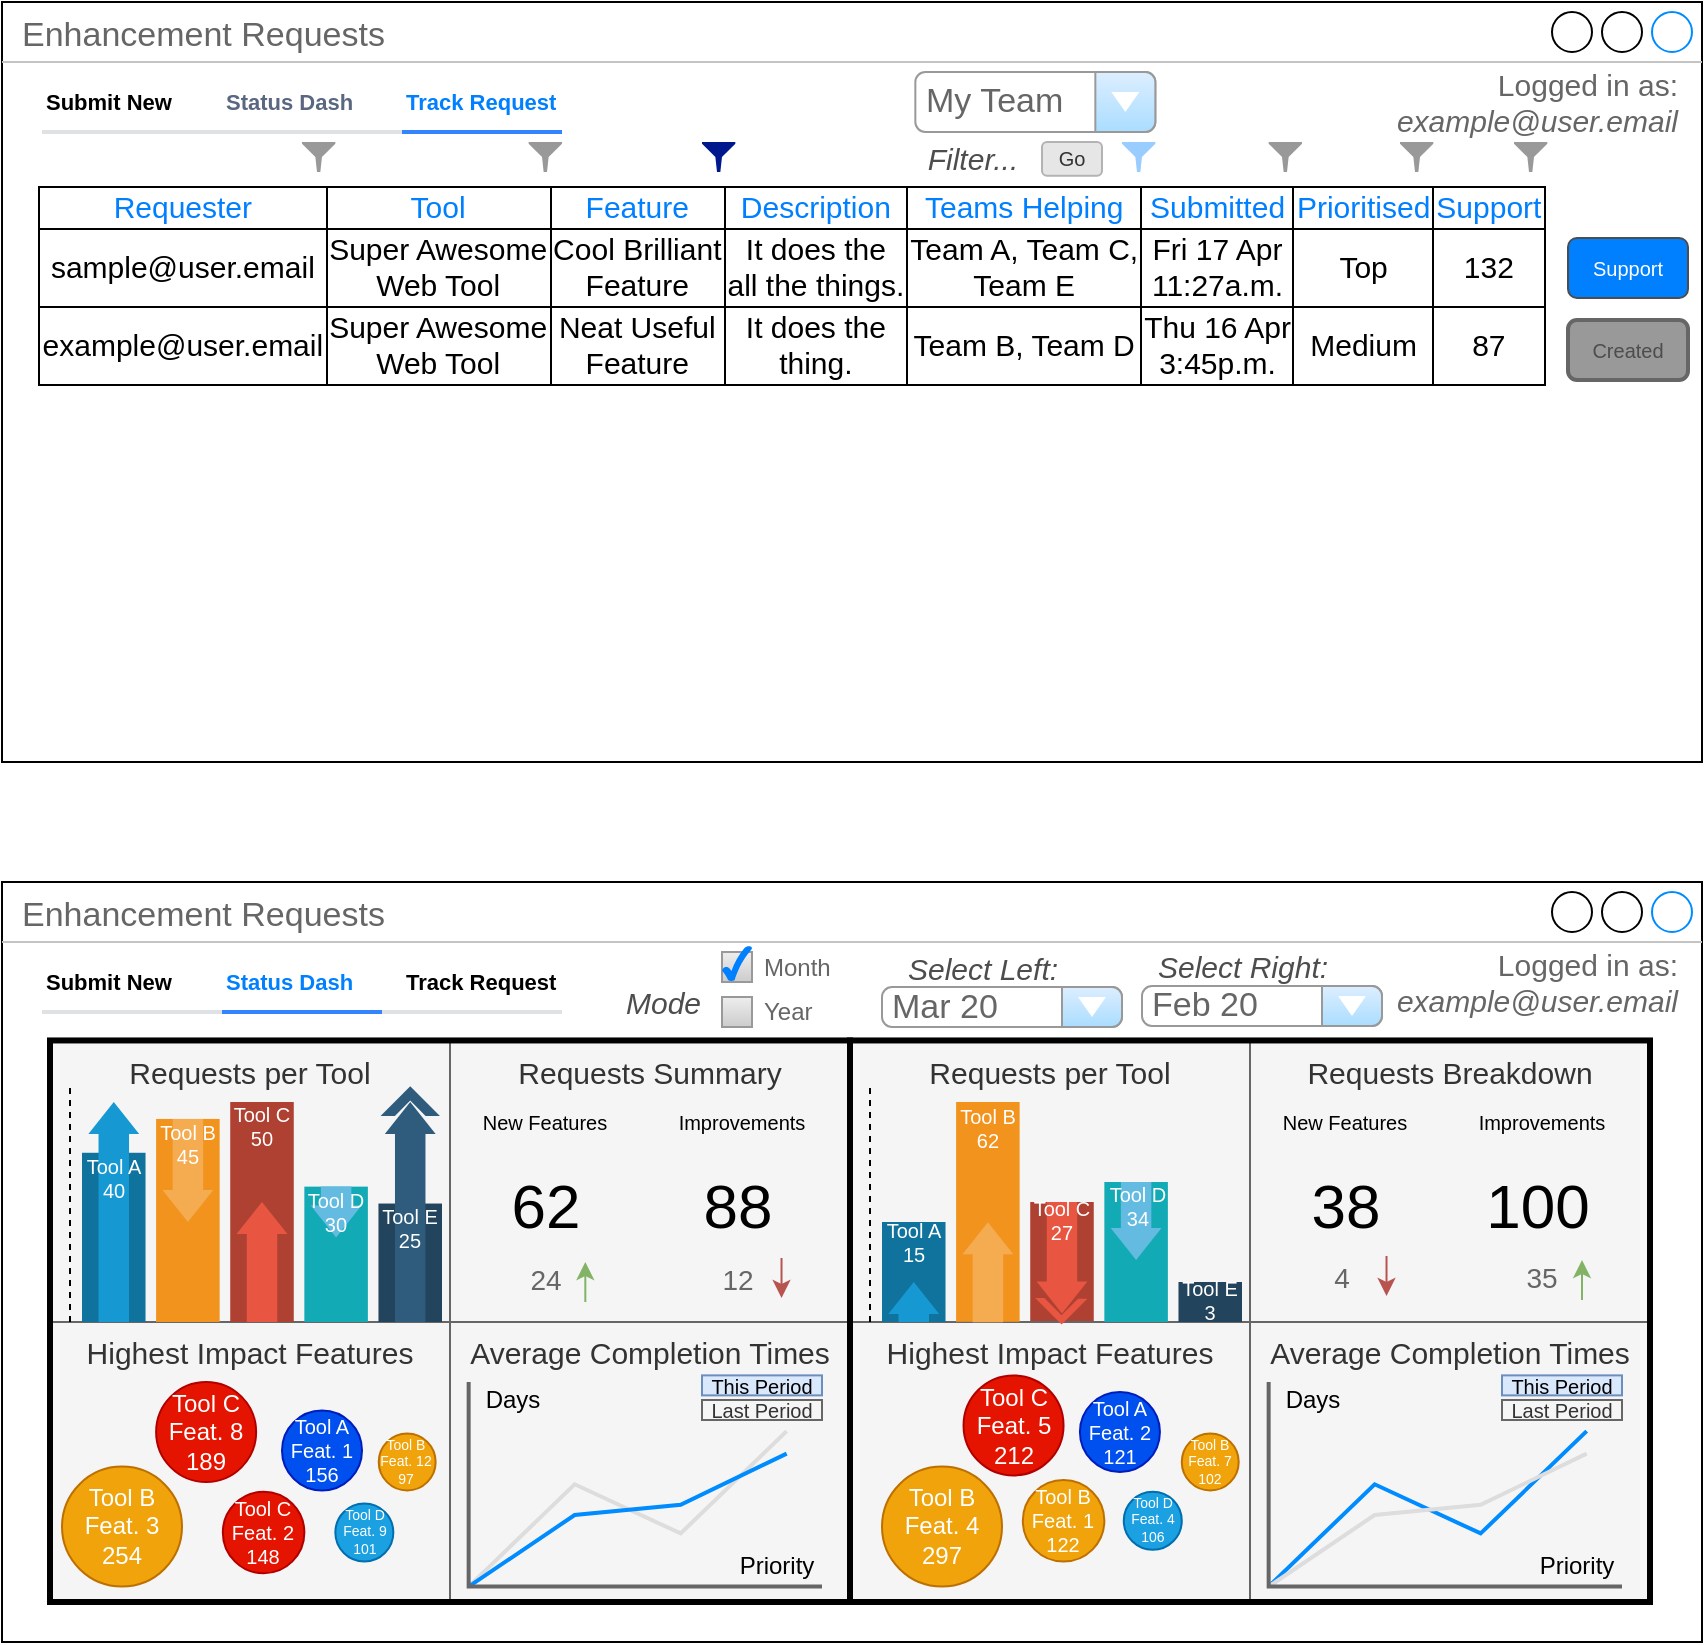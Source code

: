 <mxfile version="12.9.13" type="device"><diagram id="G9q-zbery6Dvb_xGgxwn" name="Page-1"><mxGraphModel dx="983" dy="593" grid="1" gridSize="10" guides="1" tooltips="1" connect="1" arrows="1" fold="1" page="1" pageScale="1" pageWidth="827" pageHeight="1169" math="0" shadow="0"><root><mxCell id="0"/><mxCell id="1" parent="0"/><mxCell id="YO9Fn9JEx2iIr1cGHpZG-30" value="Enhancement Requests" style="strokeWidth=1;shadow=0;dashed=0;align=center;html=1;shape=mxgraph.mockup.containers.window;align=left;verticalAlign=top;spacingLeft=8;strokeColor2=#008cff;strokeColor3=#c4c4c4;fontColor=#666666;mainText=;fontSize=17;labelBackgroundColor=none;" vertex="1" parent="1"><mxGeometry y="440" width="850" height="380" as="geometry"/></mxCell><mxCell id="YO9Fn9JEx2iIr1cGHpZG-127" value="Requests per Tool" style="rounded=0;whiteSpace=wrap;html=1;strokeColor=#666666;fillColor=#f5f5f5;fontSize=15;fontColor=#333333;align=center;verticalAlign=top;" vertex="1" parent="1"><mxGeometry x="424" y="520" width="200" height="140" as="geometry"/></mxCell><mxCell id="YO9Fn9JEx2iIr1cGHpZG-178" value="" style="group" vertex="1" connectable="0" parent="1"><mxGeometry x="514.12" y="600" width="31.76" height="60" as="geometry"/></mxCell><mxCell id="YO9Fn9JEx2iIr1cGHpZG-138" value="" style="fillColor=#AE4132;strokeColor=none;fontSize=15;fontColor=#000000;align=center;" vertex="1" parent="YO9Fn9JEx2iIr1cGHpZG-178"><mxGeometry width="31.76" height="60" as="geometry"/></mxCell><mxCell id="YO9Fn9JEx2iIr1cGHpZG-139" value="" style="shape=mxgraph.arrows2.arrow;dy=0.4;dx=16;notch=0;direction=north;fillColor=#E85642;strokeColor=none;rotation=-180;" vertex="1" parent="YO9Fn9JEx2iIr1cGHpZG-178"><mxGeometry x="3.172" width="25.406" height="55.805" as="geometry"/></mxCell><mxCell id="YO9Fn9JEx2iIr1cGHpZG-140" value="Tool C&lt;br&gt;27" style="text;html=1;align=center;verticalAlign=middle;whiteSpace=wrap;fontColor=#FFFFFF;fontSize=10;" vertex="1" parent="YO9Fn9JEx2iIr1cGHpZG-178"><mxGeometry y="4.753" width="31.76" height="9.231" as="geometry"/></mxCell><mxCell id="YO9Fn9JEx2iIr1cGHpZG-1" value="Enhancement Requests" style="strokeWidth=1;shadow=0;dashed=0;align=center;html=1;shape=mxgraph.mockup.containers.window;align=left;verticalAlign=top;spacingLeft=8;strokeColor2=#008cff;strokeColor3=#c4c4c4;fontColor=#666666;mainText=;fontSize=17;labelBackgroundColor=none;" vertex="1" parent="1"><mxGeometry width="850" height="380" as="geometry"/></mxCell><mxCell id="YO9Fn9JEx2iIr1cGHpZG-4" value="Submit New" style="html=1;fillColor=none;strokeColor=none;fontSize=11;align=left;fontColor=#000000;fontStyle=1;whiteSpace=wrap" vertex="1" parent="1"><mxGeometry x="20" y="40" width="70" height="20" as="geometry"/></mxCell><mxCell id="YO9Fn9JEx2iIr1cGHpZG-5" value="Status Dash" style="html=1;fillColor=none;strokeColor=none;fontSize=11;align=left;fontColor=#596780;fontStyle=1;whiteSpace=wrap" vertex="1" parent="1"><mxGeometry x="110" y="40" width="70" height="20" as="geometry"/></mxCell><mxCell id="YO9Fn9JEx2iIr1cGHpZG-6" value="Track Request" style="html=1;fillColor=none;strokeColor=none;fontSize=11;align=left;fontColor=#007FFF;fontStyle=1;whiteSpace=wrap" vertex="1" parent="1"><mxGeometry x="200" y="40" width="80" height="20" as="geometry"/></mxCell><mxCell id="YO9Fn9JEx2iIr1cGHpZG-8" value="" style="shape=line;strokeWidth=2;html=1;strokeColor=#DFE1E5;resizeWidth=1" vertex="1" parent="1"><mxGeometry x="20" y="60" width="260" height="10" as="geometry"/></mxCell><mxCell id="YO9Fn9JEx2iIr1cGHpZG-9" value="" style="shape=line;strokeWidth=2;html=1;strokeColor=#3384FF;resizeWidth=1" vertex="1" parent="1"><mxGeometry x="200" y="60" width="80" height="10" as="geometry"/></mxCell><mxCell id="YO9Fn9JEx2iIr1cGHpZG-11" value="&lt;p style=&quot;line-height: 100% ; font-size: 15px&quot;&gt;&lt;/p&gt;&lt;table border=&quot;1&quot; style=&quot;border: 1px solid rgb(0 , 0 , 0) ; border-collapse: collapse ; font-size: 15px&quot;&gt;&lt;tbody style=&quot;font-size: 15px&quot;&gt;&lt;tr style=&quot;font-size: 15px&quot;&gt;&lt;td style=&quot;font-size: 15px&quot;&gt;Requester&lt;/td&gt;&lt;td style=&quot;font-size: 15px&quot;&gt;Tool&lt;/td&gt;&lt;td style=&quot;font-size: 15px&quot;&gt;Feature&lt;/td&gt;&lt;td style=&quot;font-size: 15px&quot;&gt;Description&lt;/td&gt;&lt;td style=&quot;font-size: 15px&quot;&gt;Teams Helping&lt;/td&gt;&lt;td style=&quot;font-size: 15px&quot;&gt;Submitted&lt;/td&gt;&lt;td style=&quot;font-size: 15px&quot;&gt;Prioritised&lt;/td&gt;&lt;td&gt;Support&lt;/td&gt;&lt;/tr&gt;&lt;tr style=&quot;font-size: 15px&quot;&gt;&lt;td style=&quot;font-size: 15px&quot;&gt;&lt;font color=&quot;#000000&quot; style=&quot;font-size: 15px&quot;&gt;sample@user.email&lt;/font&gt;&lt;/td&gt;&lt;td style=&quot;font-size: 15px&quot;&gt;&lt;font color=&quot;#000000&quot; style=&quot;font-size: 15px&quot;&gt;Super Awesome&lt;br style=&quot;font-size: 15px&quot;&gt;Web Tool&lt;/font&gt;&lt;/td&gt;&lt;td style=&quot;font-size: 15px&quot;&gt;&lt;font color=&quot;#000000&quot; style=&quot;font-size: 15px&quot;&gt;Cool Brilliant&lt;br style=&quot;font-size: 15px&quot;&gt;Feature&lt;/font&gt;&lt;/td&gt;&lt;td style=&quot;font-size: 15px&quot;&gt;&lt;font color=&quot;#000000&quot; style=&quot;font-size: 15px&quot;&gt;It does the&lt;br style=&quot;font-size: 15px&quot;&gt;all the things.&lt;/font&gt;&lt;/td&gt;&lt;td style=&quot;font-size: 15px&quot;&gt;&lt;font color=&quot;#000000&quot; style=&quot;font-size: 15px&quot;&gt;Team A, Team C,&lt;br style=&quot;font-size: 15px&quot;&gt;Team E&lt;/font&gt;&lt;/td&gt;&lt;td style=&quot;font-size: 15px&quot;&gt;&lt;font color=&quot;#000000&quot; style=&quot;font-size: 15px&quot;&gt;Fri 17 Apr&lt;br style=&quot;font-size: 15px&quot;&gt;11:27a.m.&lt;/font&gt;&lt;/td&gt;&lt;td style=&quot;font-size: 15px&quot;&gt;&lt;font color=&quot;#000000&quot; style=&quot;font-size: 15px&quot;&gt;Top&lt;/font&gt;&lt;/td&gt;&lt;td&gt;&lt;font color=&quot;#000000&quot;&gt;132&lt;/font&gt;&lt;/td&gt;&lt;/tr&gt;&lt;tr&gt;&lt;td&gt;&lt;font color=&quot;#000000&quot;&gt;example@user.email&lt;/font&gt;&lt;/td&gt;&lt;td&gt;&lt;font color=&quot;#000000&quot;&gt;Super Awesome&lt;br&gt;Web Tool&lt;/font&gt;&lt;/td&gt;&lt;td&gt;&lt;font color=&quot;#000000&quot;&gt;Neat Useful&lt;br&gt;Feature&lt;/font&gt;&lt;/td&gt;&lt;td&gt;&lt;font color=&quot;#000000&quot;&gt;It does the&lt;br&gt;thing.&lt;/font&gt;&lt;/td&gt;&lt;td&gt;&lt;font color=&quot;#000000&quot;&gt;Team B, Team D&lt;/font&gt;&lt;/td&gt;&lt;td&gt;&lt;font color=&quot;#000000&quot;&gt;Thu 16 Apr&lt;br&gt;3:45p.m.&lt;/font&gt;&lt;/td&gt;&lt;td&gt;&lt;font color=&quot;#000000&quot;&gt;Medium&lt;/font&gt;&lt;/td&gt;&lt;td&gt;&lt;font color=&quot;#000000&quot;&gt;87&lt;/font&gt;&lt;/td&gt;&lt;/tr&gt;&lt;/tbody&gt;&lt;/table&gt;&lt;p style=&quot;font-size: 15px&quot;&gt;&lt;/p&gt;" style="text;html=1;strokeColor=none;fillColor=none;align=center;verticalAlign=top;whiteSpace=wrap;rounded=0;fontColor=#007FFF;spacing=2;fontSize=15;" vertex="1" parent="1"><mxGeometry x="10" y="70" width="770" height="150" as="geometry"/></mxCell><mxCell id="YO9Fn9JEx2iIr1cGHpZG-12" value="Support" style="rounded=1;html=1;shadow=0;dashed=0;whiteSpace=wrap;fontSize=10;fillColor=#007FFF;align=center;strokeColor=#4D4D4D;fontColor=#ffffff;" vertex="1" parent="1"><mxGeometry x="783" y="118" width="60" height="30" as="geometry"/></mxCell><mxCell id="YO9Fn9JEx2iIr1cGHpZG-13" value="Logged in as: &lt;i&gt;example@user.email&lt;/i&gt;" style="text;html=1;strokeColor=none;fillColor=none;align=right;verticalAlign=middle;whiteSpace=wrap;rounded=0;fontSize=15;fontColor=#666666;" vertex="1" parent="1"><mxGeometry x="650" y="40" width="190" height="20" as="geometry"/></mxCell><mxCell id="YO9Fn9JEx2iIr1cGHpZG-14" value="" style="aspect=fixed;pointerEvents=1;shadow=0;dashed=0;html=1;strokeColor=none;labelPosition=center;verticalLabelPosition=bottom;verticalAlign=top;align=center;fillColor=#00188D;shape=mxgraph.mscae.enterprise.filter;fontSize=15;fontColor=#666666;" vertex="1" parent="1"><mxGeometry x="350" y="70" width="16.67" height="15" as="geometry"/></mxCell><mxCell id="YO9Fn9JEx2iIr1cGHpZG-16" value="Created" style="rounded=1;html=1;shadow=0;dashed=0;whiteSpace=wrap;fontSize=10;fillColor=#999999;align=center;strokeColor=#666666;fontColor=#4D4D4D;strokeWidth=2;" vertex="1" parent="1"><mxGeometry x="783" y="159" width="60" height="30" as="geometry"/></mxCell><mxCell id="YO9Fn9JEx2iIr1cGHpZG-18" value="" style="aspect=fixed;pointerEvents=1;shadow=0;dashed=0;html=1;strokeColor=none;labelPosition=center;verticalLabelPosition=bottom;verticalAlign=top;align=center;fillColor=#999999;shape=mxgraph.mscae.enterprise.filter;fontSize=15;fontColor=#666666;" vertex="1" parent="1"><mxGeometry x="263.33" y="70" width="16.67" height="15" as="geometry"/></mxCell><mxCell id="YO9Fn9JEx2iIr1cGHpZG-19" value="" style="aspect=fixed;pointerEvents=1;shadow=0;dashed=0;html=1;strokeColor=none;labelPosition=center;verticalLabelPosition=bottom;verticalAlign=top;align=center;fillColor=#999999;shape=mxgraph.mscae.enterprise.filter;fontSize=15;fontColor=#666666;" vertex="1" parent="1"><mxGeometry x="150" y="70" width="16.67" height="15" as="geometry"/></mxCell><mxCell id="YO9Fn9JEx2iIr1cGHpZG-21" value="" style="aspect=fixed;pointerEvents=1;shadow=0;dashed=0;html=1;strokeColor=none;labelPosition=center;verticalLabelPosition=bottom;verticalAlign=top;align=center;fillColor=#99CCFF;shape=mxgraph.mscae.enterprise.filter;fontSize=15;fontColor=#666666;" vertex="1" parent="1"><mxGeometry x="560" y="70" width="16.67" height="15" as="geometry"/></mxCell><mxCell id="YO9Fn9JEx2iIr1cGHpZG-22" value="" style="aspect=fixed;pointerEvents=1;shadow=0;dashed=0;html=1;strokeColor=none;labelPosition=center;verticalLabelPosition=bottom;verticalAlign=top;align=center;fillColor=#999999;shape=mxgraph.mscae.enterprise.filter;fontSize=15;fontColor=#666666;" vertex="1" parent="1"><mxGeometry x="633.33" y="70" width="16.67" height="15" as="geometry"/></mxCell><mxCell id="YO9Fn9JEx2iIr1cGHpZG-23" value="" style="aspect=fixed;pointerEvents=1;shadow=0;dashed=0;html=1;strokeColor=none;labelPosition=center;verticalLabelPosition=bottom;verticalAlign=top;align=center;fillColor=#999999;shape=mxgraph.mscae.enterprise.filter;fontSize=15;fontColor=#666666;" vertex="1" parent="1"><mxGeometry x="699" y="70" width="16.67" height="15" as="geometry"/></mxCell><mxCell id="YO9Fn9JEx2iIr1cGHpZG-24" value="" style="aspect=fixed;pointerEvents=1;shadow=0;dashed=0;html=1;strokeColor=none;labelPosition=center;verticalLabelPosition=bottom;verticalAlign=top;align=center;fillColor=#999999;shape=mxgraph.mscae.enterprise.filter;fontSize=15;fontColor=#666666;" vertex="1" parent="1"><mxGeometry x="756" y="70" width="16.67" height="15" as="geometry"/></mxCell><mxCell id="YO9Fn9JEx2iIr1cGHpZG-27" value="My Team" style="strokeWidth=1;shadow=0;dashed=0;align=center;html=1;shape=mxgraph.mockup.forms.comboBox;strokeColor=#999999;fillColor=#ddeeff;align=left;fillColor2=#aaddff;mainText=;fontColor=#666666;fontSize=17;spacingLeft=3;" vertex="1" parent="1"><mxGeometry x="456.67" y="35" width="120" height="30" as="geometry"/></mxCell><mxCell id="YO9Fn9JEx2iIr1cGHpZG-28" value="&lt;i&gt;Filter...&lt;/i&gt;" style="text;html=1;align=center;verticalAlign=middle;resizable=0;points=[];autosize=1;fontSize=15;fontColor=#4D4D4D;" vertex="1" parent="1"><mxGeometry x="455" y="67.5" width="60" height="20" as="geometry"/></mxCell><mxCell id="YO9Fn9JEx2iIr1cGHpZG-29" value="Go" style="rounded=1;html=1;shadow=0;dashed=0;whiteSpace=wrap;fontSize=10;fillColor=#E6E6E6;align=center;strokeColor=#B3B3B3;fontColor=#333333;" vertex="1" parent="1"><mxGeometry x="520" y="70" width="30" height="16.88" as="geometry"/></mxCell><mxCell id="YO9Fn9JEx2iIr1cGHpZG-31" value="Submit New" style="html=1;fillColor=none;strokeColor=none;fontSize=11;align=left;fontColor=#000000;fontStyle=1;whiteSpace=wrap" vertex="1" parent="1"><mxGeometry x="20" y="480" width="70" height="20" as="geometry"/></mxCell><mxCell id="YO9Fn9JEx2iIr1cGHpZG-32" value="Status Dash" style="html=1;fillColor=none;strokeColor=none;fontSize=11;align=left;fontColor=#007FFF;fontStyle=1;whiteSpace=wrap" vertex="1" parent="1"><mxGeometry x="110" y="480" width="70" height="20" as="geometry"/></mxCell><mxCell id="YO9Fn9JEx2iIr1cGHpZG-33" value="Track Request" style="html=1;fillColor=none;strokeColor=none;fontSize=11;align=left;fontColor=#000000;fontStyle=1;whiteSpace=wrap" vertex="1" parent="1"><mxGeometry x="200" y="480" width="80" height="20" as="geometry"/></mxCell><mxCell id="YO9Fn9JEx2iIr1cGHpZG-34" value="" style="shape=line;strokeWidth=2;html=1;strokeColor=#DFE1E5;resizeWidth=1" vertex="1" parent="1"><mxGeometry x="20" y="500" width="260" height="10" as="geometry"/></mxCell><mxCell id="YO9Fn9JEx2iIr1cGHpZG-35" value="" style="shape=line;strokeWidth=2;html=1;strokeColor=#3384FF;resizeWidth=1" vertex="1" parent="1"><mxGeometry x="110" y="500" width="80" height="10" as="geometry"/></mxCell><mxCell id="YO9Fn9JEx2iIr1cGHpZG-38" value="Logged in as: &lt;i&gt;example@user.email&lt;/i&gt;" style="text;html=1;strokeColor=none;fillColor=none;align=right;verticalAlign=middle;whiteSpace=wrap;rounded=0;fontSize=15;fontColor=#666666;" vertex="1" parent="1"><mxGeometry x="650" y="480" width="190" height="20" as="geometry"/></mxCell><mxCell id="YO9Fn9JEx2iIr1cGHpZG-68" value="Requests per Tool" style="rounded=0;whiteSpace=wrap;html=1;strokeColor=#666666;fillColor=#f5f5f5;fontSize=15;fontColor=#333333;align=center;verticalAlign=top;" vertex="1" parent="1"><mxGeometry x="24" y="520" width="200" height="140" as="geometry"/></mxCell><mxCell id="YO9Fn9JEx2iIr1cGHpZG-69" value="Highest Impact Features" style="rounded=0;whiteSpace=wrap;html=1;strokeColor=#666666;fillColor=#f5f5f5;fontSize=15;fontColor=#333333;align=center;verticalAlign=top;" vertex="1" parent="1"><mxGeometry x="24" y="660" width="200" height="140" as="geometry"/></mxCell><mxCell id="YO9Fn9JEx2iIr1cGHpZG-70" value="Requests Summary" style="rounded=0;whiteSpace=wrap;html=1;strokeColor=#666666;fillColor=#f5f5f5;fontSize=15;fontColor=#333333;align=center;verticalAlign=top;" vertex="1" parent="1"><mxGeometry x="224" y="520" width="200" height="140" as="geometry"/></mxCell><mxCell id="YO9Fn9JEx2iIr1cGHpZG-71" value="Average Completion Times" style="rounded=0;whiteSpace=wrap;html=1;strokeColor=#666666;fillColor=#f5f5f5;fontSize=15;fontColor=#333333;align=center;verticalAlign=top;" vertex="1" parent="1"><mxGeometry x="224" y="660" width="200" height="140" as="geometry"/></mxCell><mxCell id="YO9Fn9JEx2iIr1cGHpZG-80" value="" style="endArrow=none;dashed=1;html=1;fontSize=15;fontColor=#000000;labelBackgroundColor=none;" edge="1" parent="1"><mxGeometry x="0.833" y="-6" width="50" height="50" relative="1" as="geometry"><mxPoint x="34" y="660" as="sourcePoint"/><mxPoint x="34" y="540" as="targetPoint"/><mxPoint as="offset"/></mxGeometry></mxCell><mxCell id="YO9Fn9JEx2iIr1cGHpZG-53" value="" style="fillColor=#10739E;strokeColor=none;fontSize=15;fontColor=#000000;align=center;" vertex="1" parent="1"><mxGeometry x="40" y="575.385" width="31.765" height="84.615" as="geometry"/></mxCell><mxCell id="YO9Fn9JEx2iIr1cGHpZG-56" value="" style="fillColor=#F2931E;strokeColor=none;fontSize=15;fontColor=#000000;align=center;" vertex="1" parent="1"><mxGeometry x="77.059" y="558.462" width="31.765" height="101.538" as="geometry"/></mxCell><mxCell id="YO9Fn9JEx2iIr1cGHpZG-59" value="" style="fillColor=#AE4132;strokeColor=none;fontSize=15;fontColor=#000000;align=center;" vertex="1" parent="1"><mxGeometry x="114.118" y="550" width="31.765" height="110" as="geometry"/></mxCell><mxCell id="YO9Fn9JEx2iIr1cGHpZG-62" value="" style="fillColor=#12AAB5;strokeColor=none;fontSize=15;fontColor=#000000;align=center;" vertex="1" parent="1"><mxGeometry x="151.176" y="592.308" width="31.765" height="67.692" as="geometry"/></mxCell><mxCell id="YO9Fn9JEx2iIr1cGHpZG-63" value="" style="shape=mxgraph.arrows2.arrow;dy=0.4;dx=16;notch=0;direction=south;fillColor=#64BBE2;strokeColor=none;" vertex="1" parent="YO9Fn9JEx2iIr1cGHpZG-62"><mxGeometry x="3.176" width="25.412" height="25.385" as="geometry"/></mxCell><mxCell id="YO9Fn9JEx2iIr1cGHpZG-64" value="Tool D&lt;br&gt;30" style="text;html=1;align=center;verticalAlign=middle;whiteSpace=wrap;fontColor=#FFFFFF;fontSize=10;" vertex="1" parent="YO9Fn9JEx2iIr1cGHpZG-62"><mxGeometry y="4" width="31.765" height="16.923" as="geometry"/></mxCell><mxCell id="YO9Fn9JEx2iIr1cGHpZG-65" value="" style="fillColor=#23445D;strokeColor=none;fontSize=15;fontColor=#000000;align=center;" vertex="1" parent="1"><mxGeometry x="188.235" y="600.769" width="31.765" height="59.231" as="geometry"/></mxCell><mxCell id="YO9Fn9JEx2iIr1cGHpZG-82" value="Feb 20" style="strokeWidth=1;shadow=0;dashed=0;align=center;html=1;shape=mxgraph.mockup.forms.comboBox;strokeColor=#999999;fillColor=#ddeeff;align=left;fillColor2=#aaddff;mainText=;fontColor=#666666;fontSize=17;spacingLeft=3;" vertex="1" parent="1"><mxGeometry x="570" y="492" width="120" height="20" as="geometry"/></mxCell><mxCell id="YO9Fn9JEx2iIr1cGHpZG-83" value="&lt;i&gt;Select Right:&lt;/i&gt;" style="text;html=1;align=center;verticalAlign=middle;resizable=0;points=[];autosize=1;fontSize=15;fontColor=#4D4D4D;" vertex="1" parent="1"><mxGeometry x="570" y="472" width="100" height="20" as="geometry"/></mxCell><mxCell id="YO9Fn9JEx2iIr1cGHpZG-84" value="&lt;i&gt;Mode&lt;/i&gt;" style="text;html=1;align=left;verticalAlign=middle;resizable=0;points=[];autosize=1;fontSize=15;fontColor=#4D4D4D;" vertex="1" parent="1"><mxGeometry x="310" y="490" width="50" height="20" as="geometry"/></mxCell><mxCell id="YO9Fn9JEx2iIr1cGHpZG-85" value="&lt;font style=&quot;font-size: 12px;&quot;&gt;Month&lt;/font&gt;" style="strokeWidth=1;shadow=0;dashed=0;align=center;html=1;shape=mxgraph.mockup.forms.rrect;rSize=0;fillColor=#eeeeee;strokeColor=#999999;gradientColor=#cccccc;align=left;spacingLeft=4;fontSize=12;fontColor=#666666;labelPosition=right;" vertex="1" parent="1"><mxGeometry x="360" y="475" width="15" height="15" as="geometry"/></mxCell><mxCell id="YO9Fn9JEx2iIr1cGHpZG-88" value="&lt;font style=&quot;font-size: 12px;&quot;&gt;Year&lt;/font&gt;" style="strokeWidth=1;shadow=0;dashed=0;align=center;html=1;shape=mxgraph.mockup.forms.rrect;rSize=0;fillColor=#eeeeee;strokeColor=#999999;gradientColor=#cccccc;align=left;spacingLeft=4;fontSize=12;fontColor=#666666;labelPosition=right;" vertex="1" parent="1"><mxGeometry x="360" y="497.5" width="15" height="15" as="geometry"/></mxCell><mxCell id="YO9Fn9JEx2iIr1cGHpZG-91" value="Mar 20" style="strokeWidth=1;shadow=0;dashed=0;align=center;html=1;shape=mxgraph.mockup.forms.comboBox;strokeColor=#999999;fillColor=#ddeeff;align=left;fillColor2=#aaddff;mainText=;fontColor=#666666;fontSize=17;spacingLeft=3;" vertex="1" parent="1"><mxGeometry x="440" y="492.5" width="120" height="20" as="geometry"/></mxCell><mxCell id="YO9Fn9JEx2iIr1cGHpZG-92" value="&lt;i&gt;Select Left:&lt;/i&gt;" style="text;html=1;align=center;verticalAlign=middle;resizable=0;points=[];autosize=1;fontSize=15;fontColor=#4D4D4D;" vertex="1" parent="1"><mxGeometry x="445" y="472.5" width="90" height="20" as="geometry"/></mxCell><mxCell id="YO9Fn9JEx2iIr1cGHpZG-93" value="" style="verticalLabelPosition=bottom;verticalAlign=top;html=1;shape=mxgraph.basic.tick;strokeColor=none;fillColor=#007FFF;fontSize=12;fontColor=#000000;align=left;" vertex="1" parent="1"><mxGeometry x="360" y="472" width="15" height="17.65" as="geometry"/></mxCell><mxCell id="YO9Fn9JEx2iIr1cGHpZG-100" value="" style="rounded=0;whiteSpace=wrap;html=1;strokeColor=#000000;fillColor=none;fontSize=12;fontColor=#000000;align=left;strokeWidth=3;" vertex="1" parent="1"><mxGeometry x="24" y="519.23" width="400" height="280.77" as="geometry"/></mxCell><mxCell id="YO9Fn9JEx2iIr1cGHpZG-101" value="" style="verticalLabelPosition=bottom;shadow=0;dashed=0;align=center;html=1;verticalAlign=top;strokeWidth=1;shape=mxgraph.mockup.graphics.lineChart;strokeColor=none;strokeColor2=#666666;strokeColor3=#008cff;strokeColor4=#dddddd;fillColor=none;fontSize=12;fontColor=#000000;" vertex="1" parent="1"><mxGeometry x="233.33" y="690" width="176.67" height="102.31" as="geometry"/></mxCell><mxCell id="YO9Fn9JEx2iIr1cGHpZG-105" value="Priority" style="text;html=1;align=center;verticalAlign=middle;resizable=0;points=[];autosize=1;fontSize=12;fontColor=#000000;" vertex="1" parent="1"><mxGeometry x="361.67" y="772.31" width="50" height="20" as="geometry"/></mxCell><mxCell id="YO9Fn9JEx2iIr1cGHpZG-106" value="Days" style="text;html=1;align=center;verticalAlign=middle;resizable=0;points=[];autosize=1;fontSize=12;fontColor=#000000;" vertex="1" parent="1"><mxGeometry x="235.0" y="689" width="40" height="20" as="geometry"/></mxCell><mxCell id="YO9Fn9JEx2iIr1cGHpZG-107" value="This Period" style="rounded=0;whiteSpace=wrap;html=1;strokeColor=#6c8ebf;strokeWidth=1;fillColor=#dae8fc;fontSize=10;align=center;" vertex="1" parent="1"><mxGeometry x="350" y="686.69" width="60" height="10" as="geometry"/></mxCell><mxCell id="YO9Fn9JEx2iIr1cGHpZG-108" value="Last Period" style="rounded=0;whiteSpace=wrap;html=1;strokeColor=#666666;strokeWidth=1;fillColor=#f5f5f5;fontSize=10;align=center;fontColor=#333333;" vertex="1" parent="1"><mxGeometry x="350" y="699" width="60" height="10" as="geometry"/></mxCell><mxCell id="YO9Fn9JEx2iIr1cGHpZG-109" value="New Features" style="text;html=1;strokeColor=none;fillColor=none;align=center;verticalAlign=middle;whiteSpace=wrap;rounded=0;fontSize=10;fontColor=#000000;" vertex="1" parent="1"><mxGeometry x="239.16" y="550" width="65" height="20" as="geometry"/></mxCell><mxCell id="YO9Fn9JEx2iIr1cGHpZG-110" value="Improvements" style="text;html=1;strokeColor=none;fillColor=none;align=center;verticalAlign=middle;whiteSpace=wrap;rounded=0;fontSize=10;fontColor=#000000;" vertex="1" parent="1"><mxGeometry x="327.67" y="550" width="84" height="20" as="geometry"/></mxCell><mxCell id="YO9Fn9JEx2iIr1cGHpZG-111" value="62" style="text;html=1;strokeColor=none;fillColor=none;align=center;verticalAlign=middle;whiteSpace=wrap;rounded=0;fontSize=31;fontColor=#000000;" vertex="1" parent="1"><mxGeometry x="251.66" y="592.31" width="40" height="20" as="geometry"/></mxCell><mxCell id="YO9Fn9JEx2iIr1cGHpZG-112" value="88" style="text;html=1;strokeColor=none;fillColor=none;align=center;verticalAlign=middle;whiteSpace=wrap;rounded=0;fontSize=31;fontColor=#000000;" vertex="1" parent="1"><mxGeometry x="347.5" y="592.31" width="40" height="20" as="geometry"/></mxCell><mxCell id="YO9Fn9JEx2iIr1cGHpZG-114" value="" style="endArrow=classic;html=1;labelBackgroundColor=none;fontSize=31;fontColor=#000000;fillColor=#d5e8d4;strokeColor=#82b366;" edge="1" parent="1"><mxGeometry width="50" height="50" relative="1" as="geometry"><mxPoint x="291.66" y="650" as="sourcePoint"/><mxPoint x="291.66" y="630" as="targetPoint"/></mxGeometry></mxCell><mxCell id="YO9Fn9JEx2iIr1cGHpZG-116" value="" style="endArrow=classic;html=1;labelBackgroundColor=none;fontSize=31;fontColor=#000000;fillColor=#f8cecc;strokeColor=#b85450;" edge="1" parent="1"><mxGeometry width="50" height="50" relative="1" as="geometry"><mxPoint x="389.76" y="628" as="sourcePoint"/><mxPoint x="389.76" y="648" as="targetPoint"/></mxGeometry></mxCell><mxCell id="YO9Fn9JEx2iIr1cGHpZG-117" value="24" style="text;html=1;strokeColor=none;fillColor=none;align=center;verticalAlign=middle;whiteSpace=wrap;rounded=0;fontSize=14;fontColor=#666666;" vertex="1" parent="1"><mxGeometry x="251.66" y="629.0" width="40" height="20" as="geometry"/></mxCell><mxCell id="YO9Fn9JEx2iIr1cGHpZG-118" value="12" style="text;html=1;strokeColor=none;fillColor=none;align=center;verticalAlign=middle;whiteSpace=wrap;rounded=0;fontSize=14;fontColor=#666666;" vertex="1" parent="1"><mxGeometry x="347.5" y="629.0" width="40" height="20" as="geometry"/></mxCell><mxCell id="YO9Fn9JEx2iIr1cGHpZG-119" value="Tool B&lt;br style=&quot;font-size: 7px;&quot;&gt;Feat. 12&lt;br style=&quot;font-size: 7px;&quot;&gt;97" style="ellipse;whiteSpace=wrap;html=1;aspect=fixed;strokeColor=#BD7000;strokeWidth=1;fillColor=#f0a30a;fontSize=7;fontColor=#ffffff;align=center;" vertex="1" parent="1"><mxGeometry x="188.36" y="715.77" width="28.46" height="28.46" as="geometry"/></mxCell><mxCell id="YO9Fn9JEx2iIr1cGHpZG-120" value="Tool C&lt;br style=&quot;font-size: 10px;&quot;&gt;Feat. 2&lt;br style=&quot;font-size: 10px;&quot;&gt;148" style="ellipse;whiteSpace=wrap;html=1;aspect=fixed;strokeColor=#B20000;strokeWidth=1;fillColor=#e51400;fontSize=10;fontColor=#ffffff;align=center;" vertex="1" parent="1"><mxGeometry x="110.41" y="744.89" width="40.77" height="40.77" as="geometry"/></mxCell><mxCell id="YO9Fn9JEx2iIr1cGHpZG-121" value="Tool A&lt;br style=&quot;font-size: 10px;&quot;&gt;Feat. 1&lt;br style=&quot;font-size: 10px;&quot;&gt;156" style="ellipse;whiteSpace=wrap;html=1;aspect=fixed;strokeColor=#001DBC;strokeWidth=1;fillColor=#0050ef;fontSize=10;fontColor=#ffffff;align=center;" vertex="1" parent="1"><mxGeometry x="140.0" y="704.23" width="40" height="40" as="geometry"/></mxCell><mxCell id="YO9Fn9JEx2iIr1cGHpZG-122" value="Tool D&lt;br style=&quot;font-size: 7px;&quot;&gt;Feat. 9&lt;br style=&quot;font-size: 7px;&quot;&gt;101" style="ellipse;whiteSpace=wrap;html=1;aspect=fixed;strokeColor=#006EAF;strokeWidth=1;fillColor=#1ba1e2;fontSize=7;fontColor=#ffffff;align=center;" vertex="1" parent="1"><mxGeometry x="166.67" y="750.77" width="29" height="29" as="geometry"/></mxCell><mxCell id="YO9Fn9JEx2iIr1cGHpZG-123" value="Tool B&lt;br style=&quot;font-size: 12px;&quot;&gt;Feat. 3&lt;br style=&quot;font-size: 12px;&quot;&gt;254" style="ellipse;whiteSpace=wrap;html=1;aspect=fixed;strokeColor=#BD7000;strokeWidth=1;fillColor=#f0a30a;fontSize=12;fontColor=#ffffff;align=center;" vertex="1" parent="1"><mxGeometry x="30" y="732.31" width="60" height="60" as="geometry"/></mxCell><mxCell id="YO9Fn9JEx2iIr1cGHpZG-126" value="Tool C&lt;br&gt;Feat. 8&lt;br&gt;189" style="ellipse;whiteSpace=wrap;html=1;aspect=fixed;strokeColor=#B20000;strokeWidth=1;fillColor=#e51400;fontSize=12;fontColor=#ffffff;align=center;" vertex="1" parent="1"><mxGeometry x="77.06" y="690" width="50" height="50" as="geometry"/></mxCell><mxCell id="YO9Fn9JEx2iIr1cGHpZG-128" value="Highest Impact Features" style="rounded=0;whiteSpace=wrap;html=1;strokeColor=#666666;fillColor=#f5f5f5;fontSize=15;fontColor=#333333;align=center;verticalAlign=top;" vertex="1" parent="1"><mxGeometry x="424" y="660" width="200" height="140" as="geometry"/></mxCell><mxCell id="YO9Fn9JEx2iIr1cGHpZG-129" value="Requests Breakdown" style="rounded=0;whiteSpace=wrap;html=1;strokeColor=#666666;fillColor=#f5f5f5;fontSize=15;fontColor=#333333;align=center;verticalAlign=top;" vertex="1" parent="1"><mxGeometry x="624" y="520" width="200" height="140" as="geometry"/></mxCell><mxCell id="YO9Fn9JEx2iIr1cGHpZG-130" value="Average Completion Times" style="rounded=0;whiteSpace=wrap;html=1;strokeColor=#666666;fillColor=#f5f5f5;fontSize=15;fontColor=#333333;align=center;verticalAlign=top;" vertex="1" parent="1"><mxGeometry x="624" y="660" width="200" height="140" as="geometry"/></mxCell><mxCell id="YO9Fn9JEx2iIr1cGHpZG-131" value="" style="endArrow=none;dashed=1;html=1;fontSize=15;fontColor=#000000;labelBackgroundColor=none;" edge="1" parent="1"><mxGeometry x="0.833" y="-6" width="50" height="50" relative="1" as="geometry"><mxPoint x="434" y="660" as="sourcePoint"/><mxPoint x="434" y="540" as="targetPoint"/><mxPoint as="offset"/></mxGeometry></mxCell><mxCell id="YO9Fn9JEx2iIr1cGHpZG-147" value="" style="verticalLabelPosition=bottom;shadow=0;dashed=0;align=center;html=1;verticalAlign=top;strokeWidth=1;shape=mxgraph.mockup.graphics.lineChart;strokeColor=none;strokeColor2=#666666;strokeColor3=#dddddd;strokeColor4=#008cff;fillColor=none;fontSize=12;fontColor=#000000;" vertex="1" parent="1"><mxGeometry x="633.33" y="690" width="176.67" height="102.31" as="geometry"/></mxCell><mxCell id="YO9Fn9JEx2iIr1cGHpZG-148" value="Priority" style="text;html=1;align=center;verticalAlign=middle;resizable=0;points=[];autosize=1;fontSize=12;fontColor=#000000;" vertex="1" parent="1"><mxGeometry x="761.67" y="772.31" width="50" height="20" as="geometry"/></mxCell><mxCell id="YO9Fn9JEx2iIr1cGHpZG-149" value="Days" style="text;html=1;align=center;verticalAlign=middle;resizable=0;points=[];autosize=1;fontSize=12;fontColor=#000000;" vertex="1" parent="1"><mxGeometry x="635" y="689" width="40" height="20" as="geometry"/></mxCell><mxCell id="YO9Fn9JEx2iIr1cGHpZG-150" value="This Period" style="rounded=0;whiteSpace=wrap;html=1;strokeColor=#6c8ebf;strokeWidth=1;fillColor=#dae8fc;fontSize=10;align=center;" vertex="1" parent="1"><mxGeometry x="750" y="686.69" width="60" height="10" as="geometry"/></mxCell><mxCell id="YO9Fn9JEx2iIr1cGHpZG-151" value="Last Period" style="rounded=0;whiteSpace=wrap;html=1;strokeColor=#666666;strokeWidth=1;fillColor=#f5f5f5;fontSize=10;align=center;fontColor=#333333;" vertex="1" parent="1"><mxGeometry x="750" y="699" width="60" height="10" as="geometry"/></mxCell><mxCell id="YO9Fn9JEx2iIr1cGHpZG-152" value="New Features" style="text;html=1;strokeColor=none;fillColor=none;align=center;verticalAlign=middle;whiteSpace=wrap;rounded=0;fontSize=10;fontColor=#000000;" vertex="1" parent="1"><mxGeometry x="639.16" y="550" width="65" height="20" as="geometry"/></mxCell><mxCell id="YO9Fn9JEx2iIr1cGHpZG-153" value="Improvements" style="text;html=1;strokeColor=none;fillColor=none;align=center;verticalAlign=middle;whiteSpace=wrap;rounded=0;fontSize=10;fontColor=#000000;" vertex="1" parent="1"><mxGeometry x="727.67" y="550" width="84" height="20" as="geometry"/></mxCell><mxCell id="YO9Fn9JEx2iIr1cGHpZG-154" value="38" style="text;html=1;strokeColor=none;fillColor=none;align=center;verticalAlign=middle;whiteSpace=wrap;rounded=0;fontSize=31;fontColor=#000000;" vertex="1" parent="1"><mxGeometry x="651.66" y="592.31" width="40" height="20" as="geometry"/></mxCell><mxCell id="YO9Fn9JEx2iIr1cGHpZG-155" value="100" style="text;html=1;strokeColor=none;fillColor=none;align=center;verticalAlign=middle;whiteSpace=wrap;rounded=0;fontSize=31;fontColor=#000000;" vertex="1" parent="1"><mxGeometry x="747.5" y="592.31" width="40" height="20" as="geometry"/></mxCell><mxCell id="YO9Fn9JEx2iIr1cGHpZG-156" value="" style="endArrow=classic;html=1;labelBackgroundColor=none;fontSize=31;fontColor=#000000;fillColor=#d5e8d4;strokeColor=#82b366;" edge="1" parent="1"><mxGeometry width="50" height="50" relative="1" as="geometry"><mxPoint x="790.0" y="649" as="sourcePoint"/><mxPoint x="790.0" y="629" as="targetPoint"/></mxGeometry></mxCell><mxCell id="YO9Fn9JEx2iIr1cGHpZG-157" value="" style="endArrow=classic;html=1;labelBackgroundColor=none;fontSize=31;fontColor=#000000;fillColor=#f8cecc;strokeColor=#b85450;" edge="1" parent="1"><mxGeometry width="50" height="50" relative="1" as="geometry"><mxPoint x="692.26" y="627" as="sourcePoint"/><mxPoint x="692.26" y="647" as="targetPoint"/></mxGeometry></mxCell><mxCell id="YO9Fn9JEx2iIr1cGHpZG-158" value="35" style="text;html=1;strokeColor=none;fillColor=none;align=center;verticalAlign=middle;whiteSpace=wrap;rounded=0;fontSize=14;fontColor=#666666;" vertex="1" parent="1"><mxGeometry x="750.0" y="628.0" width="40" height="20" as="geometry"/></mxCell><mxCell id="YO9Fn9JEx2iIr1cGHpZG-159" value="4" style="text;html=1;strokeColor=none;fillColor=none;align=center;verticalAlign=middle;whiteSpace=wrap;rounded=0;fontSize=14;fontColor=#666666;" vertex="1" parent="1"><mxGeometry x="650" y="628.0" width="40" height="20" as="geometry"/></mxCell><mxCell id="YO9Fn9JEx2iIr1cGHpZG-160" value="Tool B&lt;br style=&quot;font-size: 7px&quot;&gt;Feat. 7&lt;br style=&quot;font-size: 7px&quot;&gt;102" style="ellipse;whiteSpace=wrap;html=1;aspect=fixed;strokeColor=#BD7000;strokeWidth=1;fillColor=#f0a30a;fontSize=7;fontColor=#ffffff;align=center;" vertex="1" parent="1"><mxGeometry x="589.89" y="715.77" width="28.46" height="28.46" as="geometry"/></mxCell><mxCell id="YO9Fn9JEx2iIr1cGHpZG-161" value="Tool B&lt;br style=&quot;font-size: 10px&quot;&gt;Feat. 1&lt;br style=&quot;font-size: 10px&quot;&gt;122" style="ellipse;whiteSpace=wrap;html=1;aspect=fixed;strokeColor=#BD7000;strokeWidth=1;fillColor=#f0a30a;fontSize=10;fontColor=#ffffff;align=center;" vertex="1" parent="1"><mxGeometry x="510.41" y="739" width="40.77" height="40.77" as="geometry"/></mxCell><mxCell id="YO9Fn9JEx2iIr1cGHpZG-162" value="Tool A&lt;br style=&quot;font-size: 10px&quot;&gt;Feat. 2&lt;br style=&quot;font-size: 10px&quot;&gt;121" style="ellipse;whiteSpace=wrap;html=1;aspect=fixed;strokeColor=#001DBC;strokeWidth=1;fillColor=#0050ef;fontSize=10;fontColor=#ffffff;align=center;" vertex="1" parent="1"><mxGeometry x="538.96" y="695" width="40" height="40" as="geometry"/></mxCell><mxCell id="YO9Fn9JEx2iIr1cGHpZG-163" value="Tool D&lt;br style=&quot;font-size: 7px&quot;&gt;Feat. 4&lt;br style=&quot;font-size: 7px&quot;&gt;106" style="ellipse;whiteSpace=wrap;html=1;aspect=fixed;strokeColor=#006EAF;strokeWidth=1;fillColor=#1ba1e2;fontSize=7;fontColor=#ffffff;align=center;" vertex="1" parent="1"><mxGeometry x="560.89" y="744.88" width="29" height="29" as="geometry"/></mxCell><mxCell id="YO9Fn9JEx2iIr1cGHpZG-164" value="Tool B&lt;br style=&quot;font-size: 12px&quot;&gt;Feat. 4&lt;br style=&quot;font-size: 12px&quot;&gt;297" style="ellipse;whiteSpace=wrap;html=1;aspect=fixed;strokeColor=#BD7000;strokeWidth=1;fillColor=#f0a30a;fontSize=12;fontColor=#ffffff;align=center;" vertex="1" parent="1"><mxGeometry x="440" y="732.31" width="60" height="60" as="geometry"/></mxCell><mxCell id="YO9Fn9JEx2iIr1cGHpZG-165" value="Tool C&lt;br&gt;Feat. 5&lt;br&gt;212" style="ellipse;whiteSpace=wrap;html=1;aspect=fixed;strokeColor=#B20000;strokeWidth=1;fillColor=#e51400;fontSize=12;fontColor=#ffffff;align=center;" vertex="1" parent="1"><mxGeometry x="480.77" y="686.69" width="50" height="50" as="geometry"/></mxCell><mxCell id="YO9Fn9JEx2iIr1cGHpZG-99" value="" style="rounded=0;whiteSpace=wrap;html=1;strokeColor=#000000;fillColor=none;fontSize=12;fontColor=#000000;align=left;strokeWidth=3;" vertex="1" parent="1"><mxGeometry x="424" y="519.23" width="400" height="280.77" as="geometry"/></mxCell><mxCell id="YO9Fn9JEx2iIr1cGHpZG-60" value="" style="shape=mxgraph.arrows2.arrow;dy=0.4;dx=16;notch=0;direction=north;fillColor=#E85642;strokeColor=none;" vertex="1" parent="1"><mxGeometry x="117.29" y="600" width="25.41" height="60" as="geometry"/></mxCell><mxCell id="YO9Fn9JEx2iIr1cGHpZG-61" value="Tool C&lt;br&gt;50" style="text;html=1;align=center;verticalAlign=middle;whiteSpace=wrap;fontColor=#FFFFFF;fontSize=10;" vertex="1" parent="1"><mxGeometry x="114.118" y="554" width="31.765" height="16.923" as="geometry"/></mxCell><mxCell id="YO9Fn9JEx2iIr1cGHpZG-57" value="" style="shape=mxgraph.arrows2.arrow;dy=0.4;dx=16;notch=0;direction=south;fillColor=#F5AB50;strokeColor=none;" vertex="1" parent="1"><mxGeometry x="80.24" y="558.46" width="25.41" height="51.54" as="geometry"/></mxCell><mxCell id="YO9Fn9JEx2iIr1cGHpZG-58" value="Tool B&lt;br&gt;45" style="text;html=1;align=center;verticalAlign=middle;whiteSpace=wrap;fontColor=#FFFFFF;fontSize=10;" vertex="1" parent="1"><mxGeometry x="77.059" y="562.462" width="31.765" height="16.923" as="geometry"/></mxCell><mxCell id="YO9Fn9JEx2iIr1cGHpZG-54" value="" style="shape=mxgraph.arrows2.arrow;dy=0.4;dx=16;notch=0;direction=north;fillColor=#1699D3;strokeColor=none;" vertex="1" parent="1"><mxGeometry x="43.18" y="550" width="25.41" height="110" as="geometry"/></mxCell><mxCell id="YO9Fn9JEx2iIr1cGHpZG-55" value="Tool A&lt;br&gt;40" style="text;html=1;align=center;verticalAlign=middle;whiteSpace=wrap;fontColor=#FFFFFF;fontSize=10;" vertex="1" parent="1"><mxGeometry x="40" y="579.385" width="31.765" height="16.923" as="geometry"/></mxCell><mxCell id="YO9Fn9JEx2iIr1cGHpZG-66" value="" style="shape=mxgraph.arrows2.arrow;dy=0.4;dx=16;notch=0;direction=north;fillColor=#2F5B7C;strokeColor=none;" vertex="1" parent="1"><mxGeometry x="191.41" y="550" width="25.41" height="110" as="geometry"/></mxCell><mxCell id="YO9Fn9JEx2iIr1cGHpZG-67" value="Tool E&lt;br&gt;25" style="text;html=1;align=center;verticalAlign=middle;whiteSpace=wrap;fontColor=#FFFFFF;fontSize=10;" vertex="1" parent="1"><mxGeometry x="188.235" y="604.769" width="31.765" height="16.923" as="geometry"/></mxCell><mxCell id="YO9Fn9JEx2iIr1cGHpZG-169" value="" style="verticalLabelPosition=bottom;verticalAlign=top;html=1;shape=mxgraph.basic.frame_corner;dx=5.08;strokeColor=none;strokeWidth=1;fillColor=#2F5B7C;fontSize=7;fontColor=#666666;align=center;rotation=45;gradientColor=none;" vertex="1" parent="1"><mxGeometry x="193.62" y="546.46" width="21" height="21" as="geometry"/></mxCell><mxCell id="YO9Fn9JEx2iIr1cGHpZG-172" value="" style="group" vertex="1" connectable="0" parent="1"><mxGeometry x="440" y="610" width="31.76" height="50" as="geometry"/></mxCell><mxCell id="YO9Fn9JEx2iIr1cGHpZG-132" value="" style="fillColor=#10739E;strokeColor=none;fontSize=15;fontColor=#000000;align=center;" vertex="1" parent="YO9Fn9JEx2iIr1cGHpZG-172"><mxGeometry width="31.76" height="50.0" as="geometry"/></mxCell><mxCell id="YO9Fn9JEx2iIr1cGHpZG-133" value="" style="shape=mxgraph.arrows2.arrow;dy=0.4;dx=16;notch=0;direction=north;fillColor=#1699D3;strokeColor=none;" vertex="1" parent="YO9Fn9JEx2iIr1cGHpZG-172"><mxGeometry x="3.18" y="30" width="25.41" height="20" as="geometry"/></mxCell><mxCell id="YO9Fn9JEx2iIr1cGHpZG-134" value="Tool A&lt;br&gt;15" style="text;html=1;align=center;verticalAlign=middle;whiteSpace=wrap;fontColor=#FFFFFF;fontSize=10;" vertex="1" parent="YO9Fn9JEx2iIr1cGHpZG-172"><mxGeometry y="5.364" width="31.76" height="10.0" as="geometry"/></mxCell><mxCell id="YO9Fn9JEx2iIr1cGHpZG-173" value="" style="group" vertex="1" connectable="0" parent="1"><mxGeometry x="477.06" y="550" width="31.76" height="111.08" as="geometry"/></mxCell><mxCell id="YO9Fn9JEx2iIr1cGHpZG-135" value="" style="fillColor=#F2931E;strokeColor=none;fontSize=15;fontColor=#000000;align=center;" vertex="1" parent="YO9Fn9JEx2iIr1cGHpZG-173"><mxGeometry width="31.76" height="109.911" as="geometry"/></mxCell><mxCell id="YO9Fn9JEx2iIr1cGHpZG-136" value="" style="shape=mxgraph.arrows2.arrow;dy=0.4;dx=16;notch=0;direction=south;fillColor=#F5AB50;strokeColor=none;rotation=-180;" vertex="1" parent="YO9Fn9JEx2iIr1cGHpZG-173"><mxGeometry x="3.181" y="60.125" width="25.406" height="49.955" as="geometry"/></mxCell><mxCell id="YO9Fn9JEx2iIr1cGHpZG-137" value="Tool B&lt;br&gt;62" style="text;html=1;align=center;verticalAlign=middle;whiteSpace=wrap;fontColor=#FFFFFF;fontSize=10;" vertex="1" parent="YO9Fn9JEx2iIr1cGHpZG-173"><mxGeometry y="4.33" width="31.76" height="18.318" as="geometry"/></mxCell><mxCell id="YO9Fn9JEx2iIr1cGHpZG-175" value="" style="group" vertex="1" connectable="0" parent="1"><mxGeometry x="551.18" y="590" width="32.58" height="70" as="geometry"/></mxCell><mxCell id="YO9Fn9JEx2iIr1cGHpZG-141" value="" style="fillColor=#12AAB5;strokeColor=none;fontSize=15;fontColor=#000000;align=center;" vertex="1" parent="YO9Fn9JEx2iIr1cGHpZG-175"><mxGeometry width="31.76" height="70.0" as="geometry"/></mxCell><mxCell id="YO9Fn9JEx2iIr1cGHpZG-142" value="" style="shape=mxgraph.arrows2.arrow;dy=0.4;dx=16;notch=0;direction=south;fillColor=#64BBE2;strokeColor=none;" vertex="1" parent="YO9Fn9JEx2iIr1cGHpZG-175"><mxGeometry x="3.173" y="0.002" width="25.406" height="38.975" as="geometry"/></mxCell><mxCell id="YO9Fn9JEx2iIr1cGHpZG-143" value="Tool D&lt;br&gt;34" style="text;html=1;align=center;verticalAlign=middle;whiteSpace=wrap;fontColor=#FFFFFF;fontSize=10;" vertex="1" parent="YO9Fn9JEx2iIr1cGHpZG-175"><mxGeometry x="0.82" y="3.185" width="31.76" height="17.5" as="geometry"/></mxCell><mxCell id="YO9Fn9JEx2iIr1cGHpZG-176" value="" style="group" vertex="1" connectable="0" parent="1"><mxGeometry x="588.24" y="640" width="31.76" height="20" as="geometry"/></mxCell><mxCell id="YO9Fn9JEx2iIr1cGHpZG-144" value="" style="fillColor=#23445D;strokeColor=none;fontSize=15;fontColor=#000000;align=center;" vertex="1" parent="YO9Fn9JEx2iIr1cGHpZG-176"><mxGeometry width="31.76" height="20.0" as="geometry"/></mxCell><mxCell id="YO9Fn9JEx2iIr1cGHpZG-146" value="Tool E&lt;br&gt;3" style="text;html=1;align=center;verticalAlign=middle;whiteSpace=wrap;fontColor=#FFFFFF;fontSize=10;" vertex="1" parent="YO9Fn9JEx2iIr1cGHpZG-176"><mxGeometry y="6.351" width="31.76" height="5.714" as="geometry"/></mxCell><mxCell id="YO9Fn9JEx2iIr1cGHpZG-167" value="" style="verticalLabelPosition=bottom;verticalAlign=top;html=1;shape=mxgraph.basic.frame_corner;dx=3.26;strokeColor=none;strokeWidth=1;fillColor=#E85642;fontSize=7;fontColor=#666666;align=center;rotation=-135;" vertex="1" parent="1"><mxGeometry x="520.27" y="639.1" width="18.69" height="18.17" as="geometry"/></mxCell></root></mxGraphModel></diagram></mxfile>